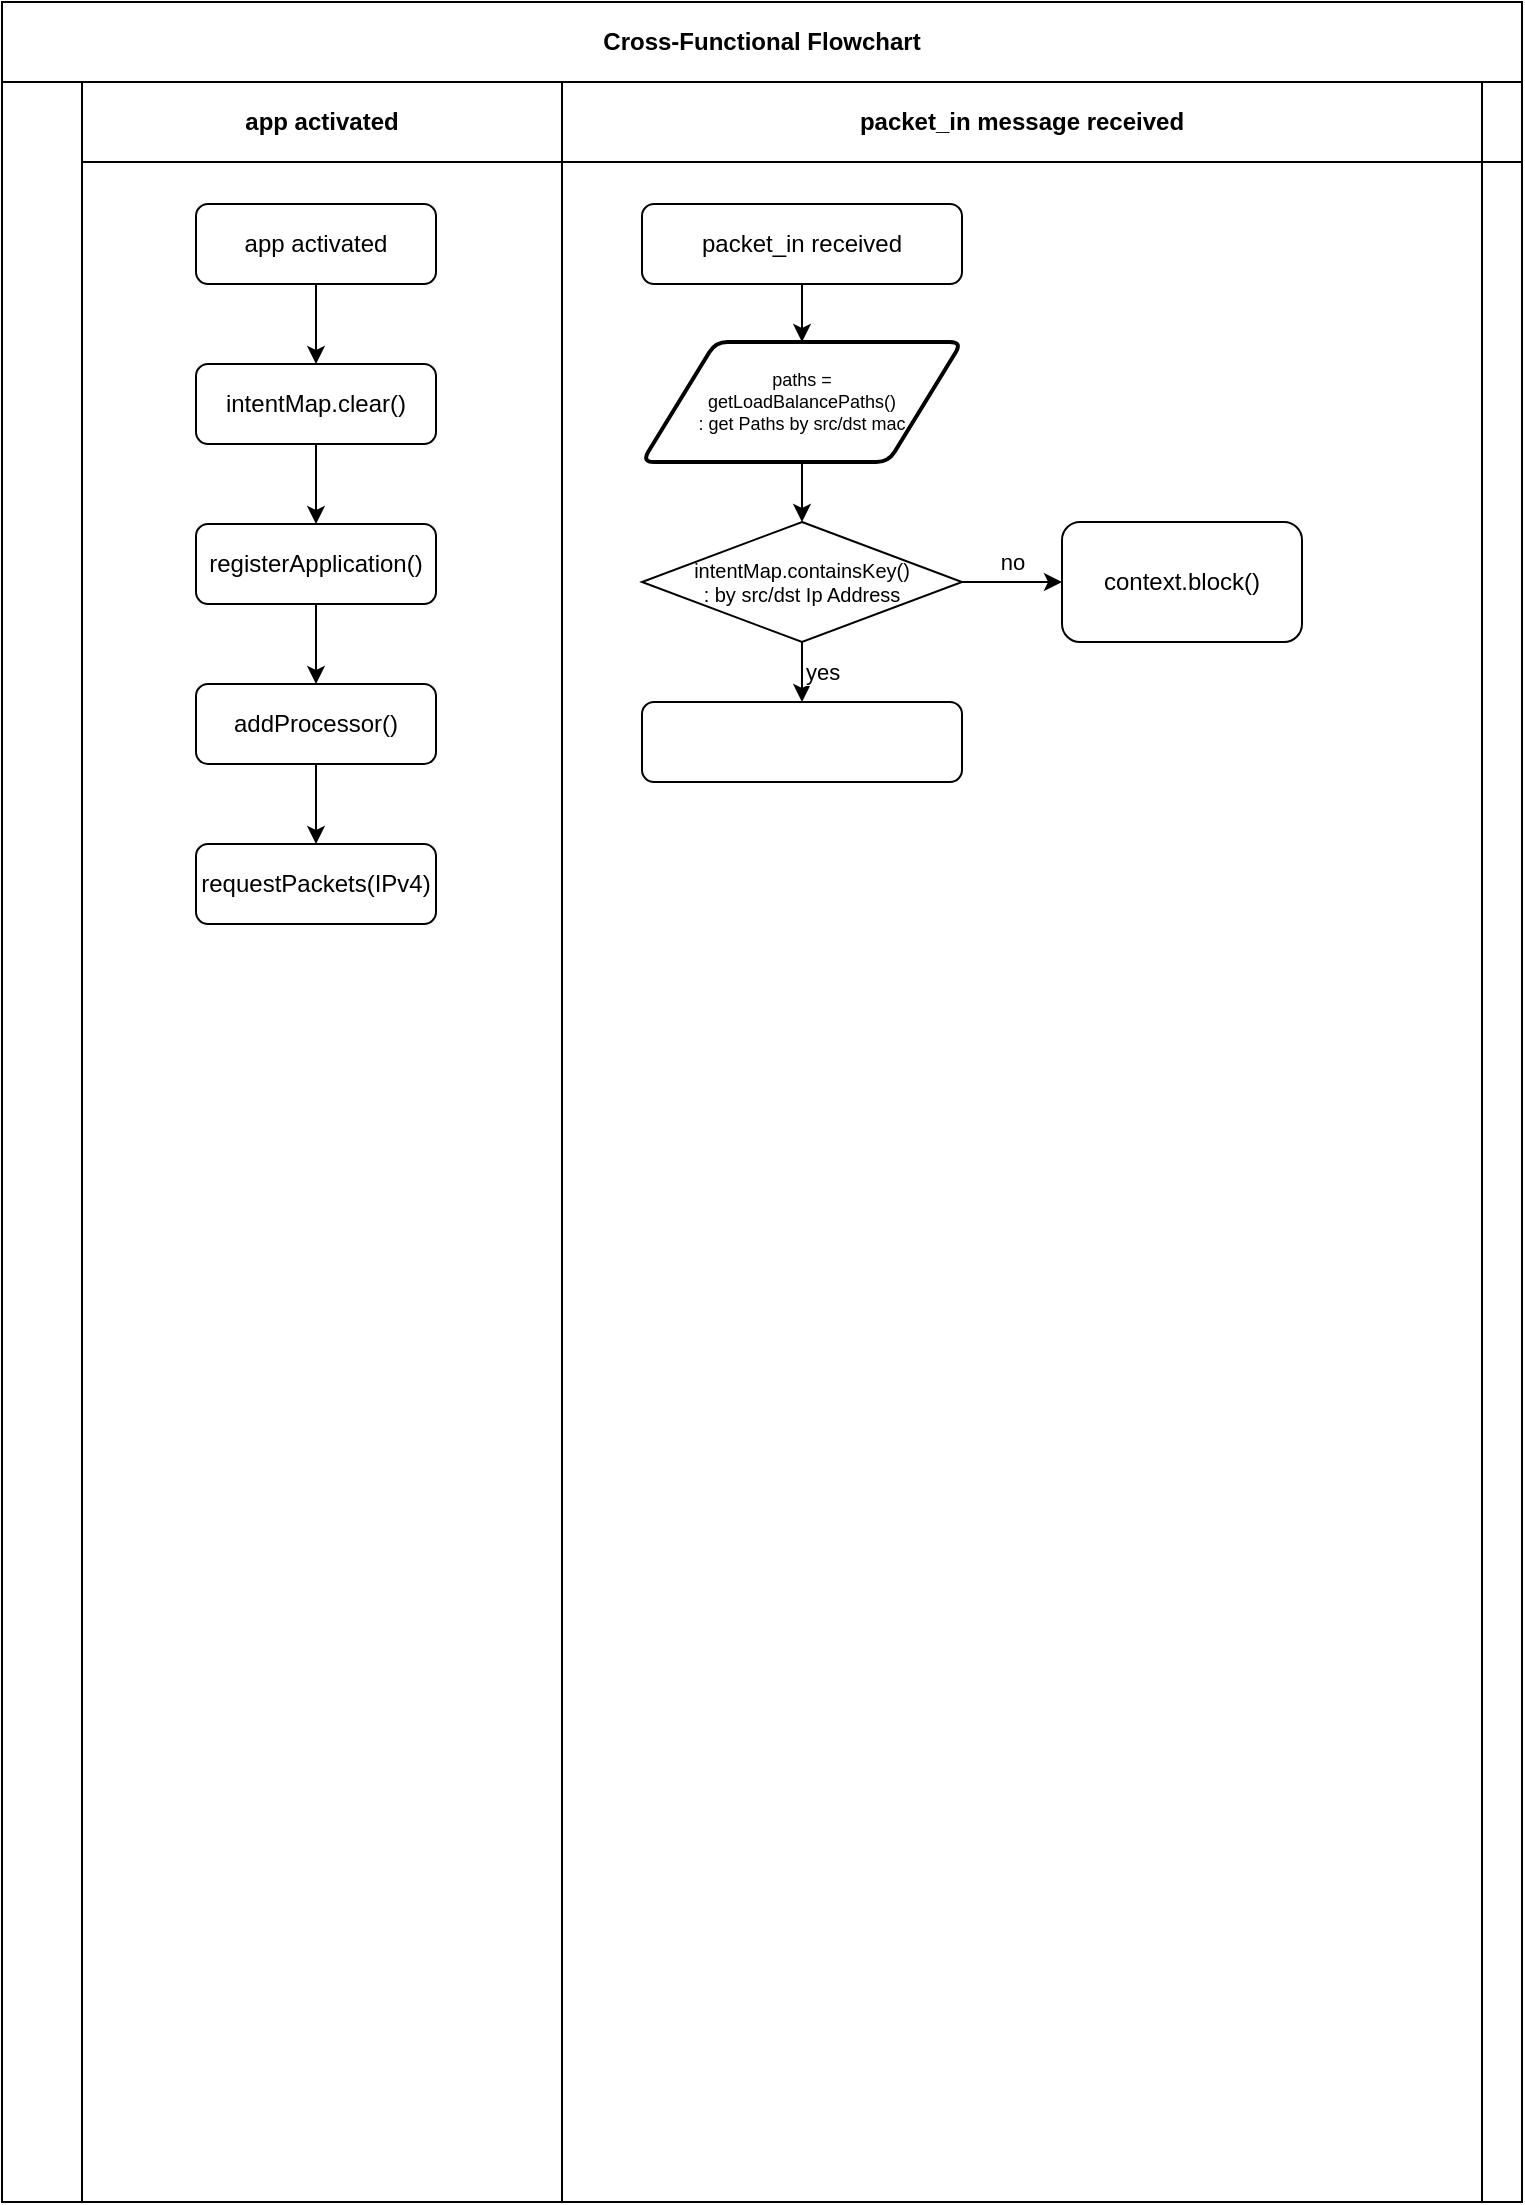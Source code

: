 <mxfile version="13.9.8" type="github">
  <diagram id="C5RBs43oDa-KdzZeNtuy" name="Page-1">
    <mxGraphModel dx="852" dy="537" grid="1" gridSize="10" guides="1" tooltips="1" connect="1" arrows="1" fold="1" page="1" pageScale="1" pageWidth="827" pageHeight="1169" math="0" shadow="0">
      <root>
        <mxCell id="WIyWlLk6GJQsqaUBKTNV-0" />
        <mxCell id="WIyWlLk6GJQsqaUBKTNV-1" parent="WIyWlLk6GJQsqaUBKTNV-0" />
        <mxCell id="qZ5nZu_tmP8a2BOeMHJ3-21" value="Cross-Functional Flowchart" style="shape=table;childLayout=tableLayout;rowLines=0;columnLines=0;startSize=40;html=1;whiteSpace=wrap;collapsible=0;recursiveResize=0;expand=0;pointerEvents=0;fontStyle=1;align=center;" vertex="1" parent="WIyWlLk6GJQsqaUBKTNV-1">
          <mxGeometry x="30" y="30" width="760" height="1100" as="geometry" />
        </mxCell>
        <mxCell id="qZ5nZu_tmP8a2BOeMHJ3-22" value="" style="swimlane;horizontal=0;points=[[0,0.5],[1,0.5]];portConstraint=eastwest;startSize=40;html=1;whiteSpace=wrap;collapsible=0;recursiveResize=0;expand=0;pointerEvents=0;fontStyle=1" vertex="1" parent="qZ5nZu_tmP8a2BOeMHJ3-21">
          <mxGeometry y="40" width="760" height="1060" as="geometry" />
        </mxCell>
        <mxCell id="qZ5nZu_tmP8a2BOeMHJ3-23" value="app activated" style="swimlane;connectable=0;startSize=40;html=1;whiteSpace=wrap;collapsible=0;recursiveResize=0;expand=0;pointerEvents=0;" vertex="1" parent="qZ5nZu_tmP8a2BOeMHJ3-22">
          <mxGeometry x="40" width="240" height="1060" as="geometry" />
        </mxCell>
        <mxCell id="WIyWlLk6GJQsqaUBKTNV-3" value="app activated" style="rounded=1;whiteSpace=wrap;html=1;fontSize=12;glass=0;strokeWidth=1;shadow=0;" parent="qZ5nZu_tmP8a2BOeMHJ3-23" vertex="1">
          <mxGeometry x="57" y="61" width="120" height="40" as="geometry" />
        </mxCell>
        <mxCell id="qZ5nZu_tmP8a2BOeMHJ3-0" value="intentMap.clear()" style="rounded=1;whiteSpace=wrap;html=1;fontSize=12;glass=0;strokeWidth=1;shadow=0;" vertex="1" parent="qZ5nZu_tmP8a2BOeMHJ3-23">
          <mxGeometry x="57" y="141" width="120" height="40" as="geometry" />
        </mxCell>
        <mxCell id="qZ5nZu_tmP8a2BOeMHJ3-8" value="" style="endArrow=classic;html=1;exitX=0.5;exitY=1;exitDx=0;exitDy=0;" edge="1" parent="qZ5nZu_tmP8a2BOeMHJ3-23" source="WIyWlLk6GJQsqaUBKTNV-3" target="qZ5nZu_tmP8a2BOeMHJ3-0">
          <mxGeometry width="50" height="50" relative="1" as="geometry">
            <mxPoint x="287" y="141" as="sourcePoint" />
            <mxPoint x="337" y="91" as="targetPoint" />
          </mxGeometry>
        </mxCell>
        <mxCell id="qZ5nZu_tmP8a2BOeMHJ3-9" value="registerApplication()" style="rounded=1;whiteSpace=wrap;html=1;fontSize=12;glass=0;strokeWidth=1;shadow=0;" vertex="1" parent="qZ5nZu_tmP8a2BOeMHJ3-23">
          <mxGeometry x="57" y="221" width="120" height="40" as="geometry" />
        </mxCell>
        <mxCell id="qZ5nZu_tmP8a2BOeMHJ3-12" value="" style="endArrow=classic;html=1;exitX=0.5;exitY=1;exitDx=0;exitDy=0;entryX=0.5;entryY=0;entryDx=0;entryDy=0;" edge="1" parent="qZ5nZu_tmP8a2BOeMHJ3-23" source="qZ5nZu_tmP8a2BOeMHJ3-0" target="qZ5nZu_tmP8a2BOeMHJ3-9">
          <mxGeometry width="50" height="50" relative="1" as="geometry">
            <mxPoint x="257" y="231" as="sourcePoint" />
            <mxPoint x="307" y="181" as="targetPoint" />
          </mxGeometry>
        </mxCell>
        <mxCell id="qZ5nZu_tmP8a2BOeMHJ3-15" value="" style="endArrow=classic;html=1;exitX=0.5;exitY=1;exitDx=0;exitDy=0;" edge="1" parent="qZ5nZu_tmP8a2BOeMHJ3-23" source="qZ5nZu_tmP8a2BOeMHJ3-9">
          <mxGeometry width="50" height="50" relative="1" as="geometry">
            <mxPoint x="257" y="321" as="sourcePoint" />
            <mxPoint x="117" y="301" as="targetPoint" />
          </mxGeometry>
        </mxCell>
        <mxCell id="qZ5nZu_tmP8a2BOeMHJ3-16" value="addProcessor()" style="rounded=1;whiteSpace=wrap;html=1;fontSize=12;glass=0;strokeWidth=1;shadow=0;" vertex="1" parent="qZ5nZu_tmP8a2BOeMHJ3-23">
          <mxGeometry x="57" y="301" width="120" height="40" as="geometry" />
        </mxCell>
        <mxCell id="qZ5nZu_tmP8a2BOeMHJ3-17" value="requestPackets(IPv4)" style="rounded=1;whiteSpace=wrap;html=1;fontSize=12;glass=0;strokeWidth=1;shadow=0;" vertex="1" parent="qZ5nZu_tmP8a2BOeMHJ3-23">
          <mxGeometry x="57" y="381" width="120" height="40" as="geometry" />
        </mxCell>
        <mxCell id="qZ5nZu_tmP8a2BOeMHJ3-20" value="" style="endArrow=classic;html=1;exitX=0.5;exitY=1;exitDx=0;exitDy=0;" edge="1" parent="qZ5nZu_tmP8a2BOeMHJ3-23" source="qZ5nZu_tmP8a2BOeMHJ3-16" target="qZ5nZu_tmP8a2BOeMHJ3-17">
          <mxGeometry width="50" height="50" relative="1" as="geometry">
            <mxPoint x="257" y="401" as="sourcePoint" />
            <mxPoint x="307" y="351" as="targetPoint" />
          </mxGeometry>
        </mxCell>
        <mxCell id="qZ5nZu_tmP8a2BOeMHJ3-24" value="packet_in message received" style="swimlane;connectable=0;startSize=40;html=1;whiteSpace=wrap;collapsible=0;recursiveResize=0;expand=0;pointerEvents=0;" vertex="1" parent="qZ5nZu_tmP8a2BOeMHJ3-22">
          <mxGeometry x="280" width="460" height="1060" as="geometry" />
        </mxCell>
        <mxCell id="qZ5nZu_tmP8a2BOeMHJ3-34" value="packet_in received" style="rounded=1;whiteSpace=wrap;html=1;fontSize=12;glass=0;strokeWidth=1;shadow=0;" vertex="1" parent="qZ5nZu_tmP8a2BOeMHJ3-24">
          <mxGeometry x="40" y="61" width="160" height="40" as="geometry" />
        </mxCell>
        <mxCell id="qZ5nZu_tmP8a2BOeMHJ3-42" value="&lt;font style=&quot;font-size: 10px;&quot;&gt;&lt;span style=&quot;font-size: 10px;&quot;&gt;intentMap.containsKey()&lt;/span&gt;&lt;br style=&quot;font-size: 10px;&quot;&gt;&lt;span style=&quot;font-size: 10px;&quot;&gt;: by src/dst Ip Address&lt;/span&gt;&lt;/font&gt;" style="rhombus;whiteSpace=wrap;html=1;fontSize=10;" vertex="1" parent="qZ5nZu_tmP8a2BOeMHJ3-24">
          <mxGeometry x="40" y="220" width="160" height="60" as="geometry" />
        </mxCell>
        <mxCell id="qZ5nZu_tmP8a2BOeMHJ3-43" value="context.block()" style="rounded=1;whiteSpace=wrap;html=1;" vertex="1" parent="qZ5nZu_tmP8a2BOeMHJ3-24">
          <mxGeometry x="250" y="220" width="120" height="60" as="geometry" />
        </mxCell>
        <mxCell id="qZ5nZu_tmP8a2BOeMHJ3-38" value="" style="endArrow=classic;html=1;exitX=0.5;exitY=1;exitDx=0;exitDy=0;entryX=0.5;entryY=0;entryDx=0;entryDy=0;" edge="1" parent="qZ5nZu_tmP8a2BOeMHJ3-24" target="qZ5nZu_tmP8a2BOeMHJ3-42">
          <mxGeometry width="50" height="50" relative="1" as="geometry">
            <mxPoint x="120" y="190" as="sourcePoint" />
            <mxPoint x="120" y="220" as="targetPoint" />
          </mxGeometry>
        </mxCell>
        <mxCell id="qZ5nZu_tmP8a2BOeMHJ3-45" value="no" style="endArrow=classic;html=1;exitX=1;exitY=0.5;exitDx=0;exitDy=0;entryX=0;entryY=0.5;entryDx=0;entryDy=0;" edge="1" parent="qZ5nZu_tmP8a2BOeMHJ3-24" source="qZ5nZu_tmP8a2BOeMHJ3-42" target="qZ5nZu_tmP8a2BOeMHJ3-43">
          <mxGeometry y="10" width="50" height="50" relative="1" as="geometry">
            <mxPoint x="70" y="220" as="sourcePoint" />
            <mxPoint x="120" y="170" as="targetPoint" />
            <mxPoint as="offset" />
          </mxGeometry>
        </mxCell>
        <mxCell id="qZ5nZu_tmP8a2BOeMHJ3-47" value="" style="rounded=1;whiteSpace=wrap;html=1;fontSize=12;glass=0;strokeWidth=1;shadow=0;" vertex="1" parent="qZ5nZu_tmP8a2BOeMHJ3-24">
          <mxGeometry x="40" y="310" width="160" height="40" as="geometry" />
        </mxCell>
        <mxCell id="qZ5nZu_tmP8a2BOeMHJ3-48" value="&lt;span style=&quot;font-size: 9px&quot;&gt;paths = &lt;br&gt;getLoadBalancePaths()&lt;/span&gt;&lt;br style=&quot;font-size: 9px&quot;&gt;&lt;span style=&quot;font-size: 9px&quot;&gt;: get Paths by src/dst mac&lt;/span&gt;" style="shape=parallelogram;html=1;strokeWidth=2;perimeter=parallelogramPerimeter;whiteSpace=wrap;rounded=1;arcSize=12;size=0.23;fontSize=9;" vertex="1" parent="qZ5nZu_tmP8a2BOeMHJ3-24">
          <mxGeometry x="40" y="130" width="160" height="60" as="geometry" />
        </mxCell>
        <mxCell id="qZ5nZu_tmP8a2BOeMHJ3-25" value="" style="swimlane;connectable=0;startSize=40;html=1;whiteSpace=wrap;collapsible=0;recursiveResize=0;expand=0;pointerEvents=0;" vertex="1" parent="qZ5nZu_tmP8a2BOeMHJ3-22">
          <mxGeometry x="740" width="20" height="1060" as="geometry" />
        </mxCell>
        <mxCell id="qZ5nZu_tmP8a2BOeMHJ3-35" value="" style="endArrow=classic;html=1;exitX=0.5;exitY=1;exitDx=0;exitDy=0;" edge="1" parent="WIyWlLk6GJQsqaUBKTNV-1" source="qZ5nZu_tmP8a2BOeMHJ3-34">
          <mxGeometry width="50" height="50" relative="1" as="geometry">
            <mxPoint x="370" y="390" as="sourcePoint" />
            <mxPoint x="430" y="200" as="targetPoint" />
          </mxGeometry>
        </mxCell>
        <mxCell id="qZ5nZu_tmP8a2BOeMHJ3-46" value="yes" style="endArrow=classic;html=1;exitX=0.5;exitY=1;exitDx=0;exitDy=0;labelPosition=right;verticalLabelPosition=middle;align=left;verticalAlign=middle;" edge="1" parent="WIyWlLk6GJQsqaUBKTNV-1" source="qZ5nZu_tmP8a2BOeMHJ3-42">
          <mxGeometry width="50" height="50" relative="1" as="geometry">
            <mxPoint x="380" y="360" as="sourcePoint" />
            <mxPoint x="430" y="380" as="targetPoint" />
          </mxGeometry>
        </mxCell>
      </root>
    </mxGraphModel>
  </diagram>
</mxfile>
